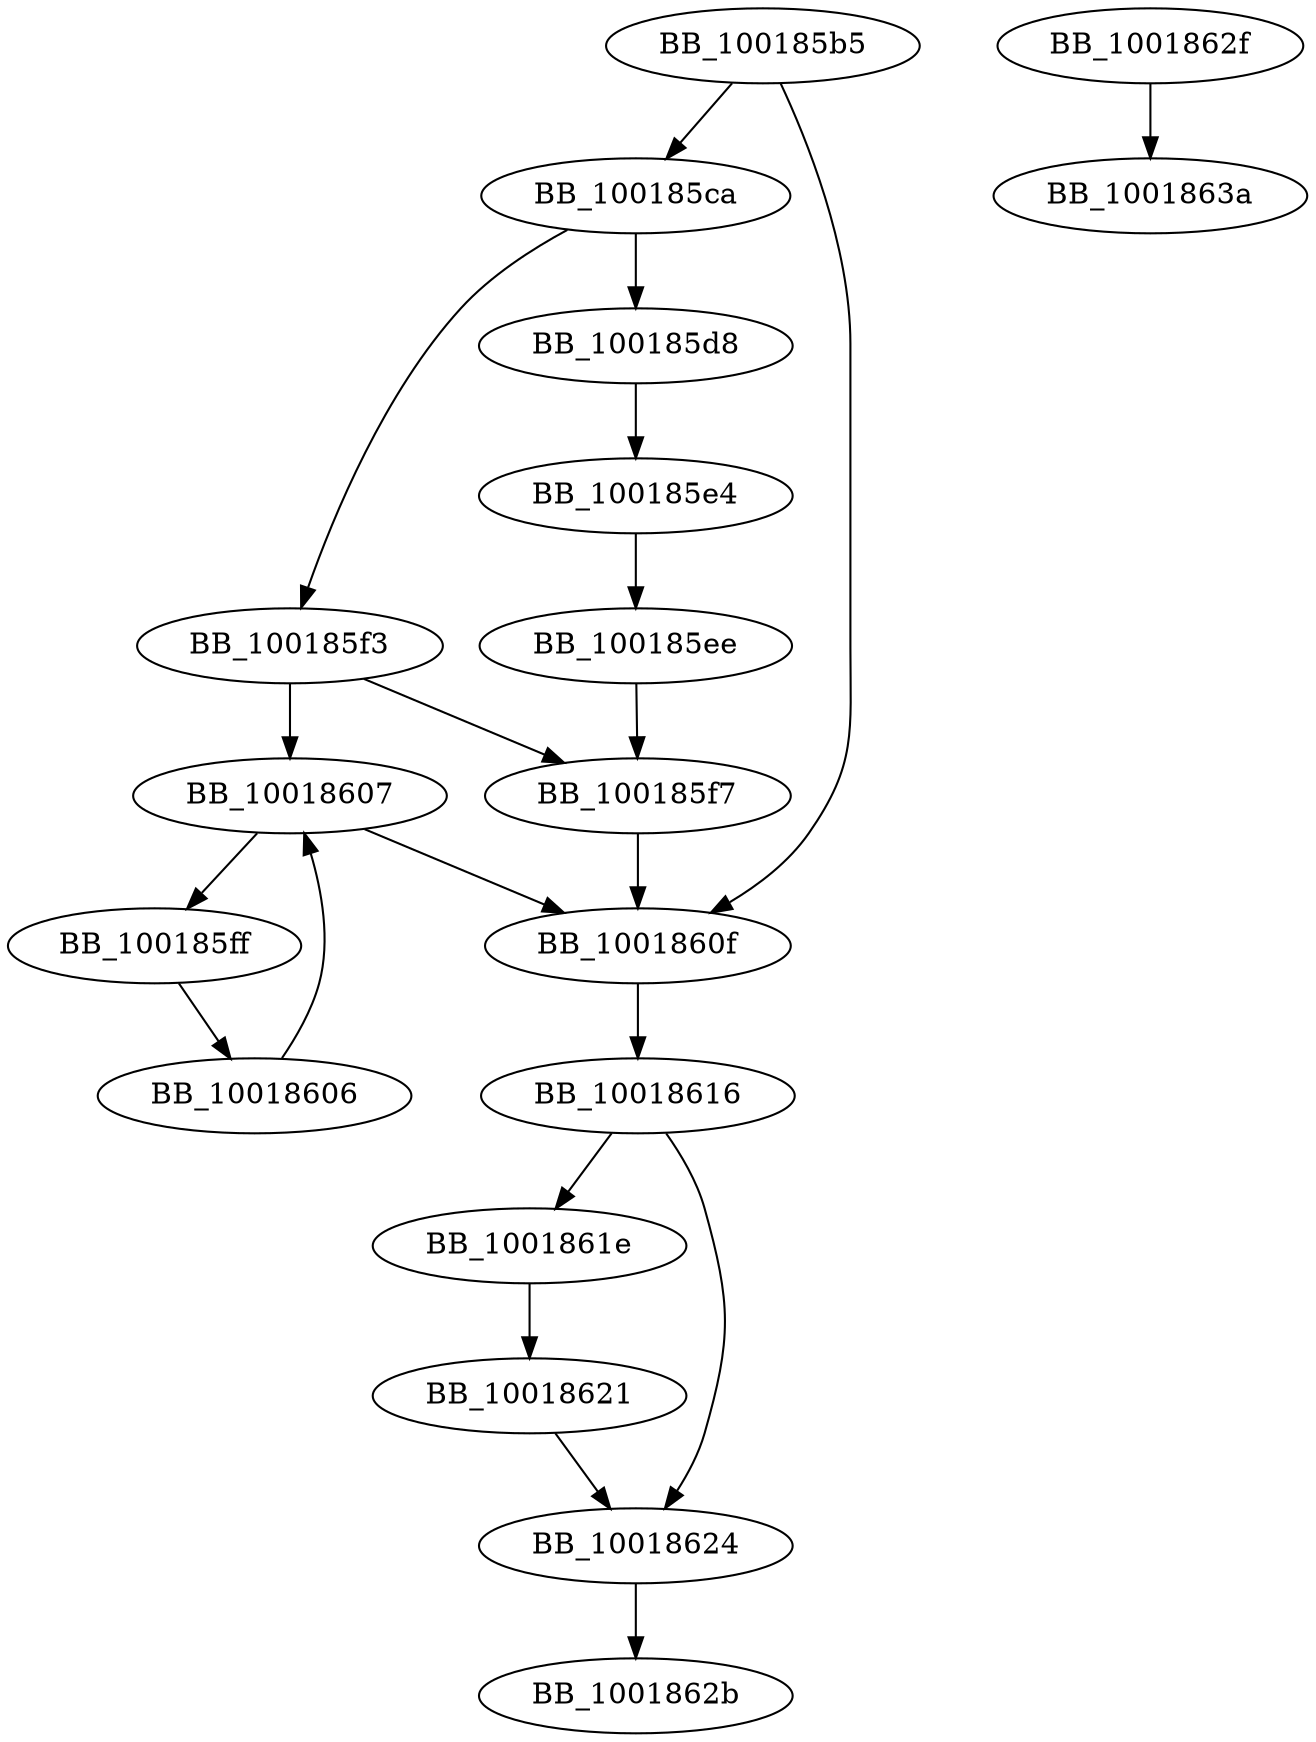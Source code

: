 DiGraph __Call_once{
BB_100185b5->BB_100185ca
BB_100185b5->BB_1001860f
BB_100185ca->BB_100185d8
BB_100185ca->BB_100185f3
BB_100185d8->BB_100185e4
BB_100185e4->BB_100185ee
BB_100185ee->BB_100185f7
BB_100185f3->BB_100185f7
BB_100185f3->BB_10018607
BB_100185f7->BB_1001860f
BB_100185ff->BB_10018606
BB_10018606->BB_10018607
BB_10018607->BB_100185ff
BB_10018607->BB_1001860f
BB_1001860f->BB_10018616
BB_10018616->BB_1001861e
BB_10018616->BB_10018624
BB_1001861e->BB_10018621
BB_10018621->BB_10018624
BB_10018624->BB_1001862b
BB_1001862f->BB_1001863a
}
